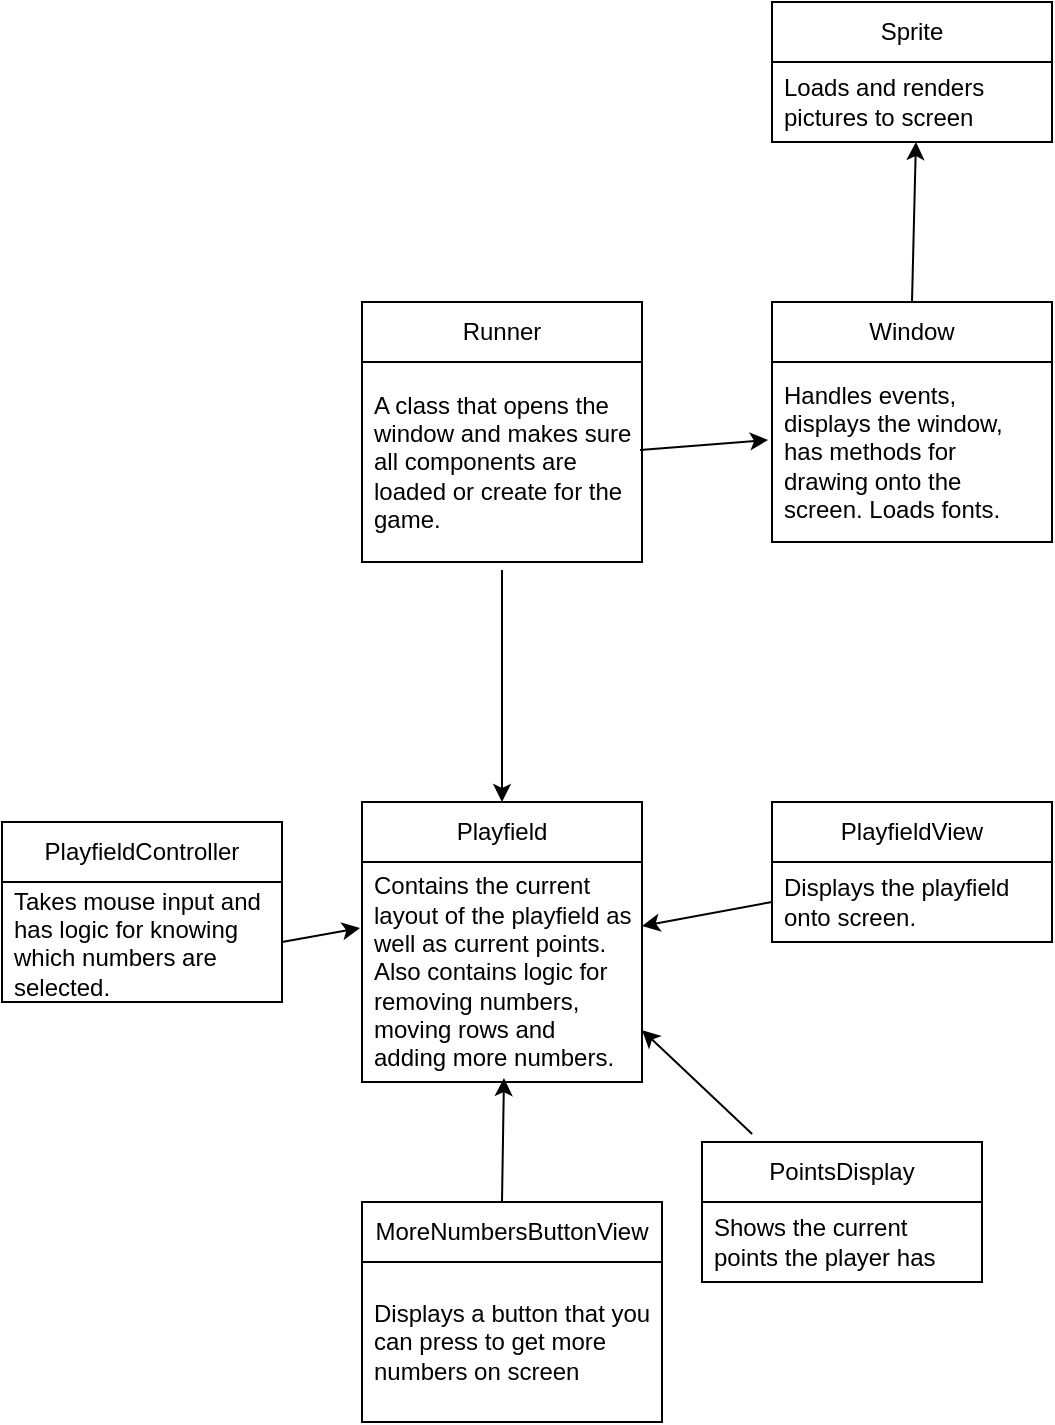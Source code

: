 <mxfile version="24.9.3">
  <diagram name="Page-1" id="Ey0BQ0crwWneCLRDY8y6">
    <mxGraphModel dx="2469" dy="783" grid="1" gridSize="10" guides="1" tooltips="1" connect="1" arrows="1" fold="1" page="1" pageScale="1" pageWidth="850" pageHeight="1100" math="0" shadow="0">
      <root>
        <mxCell id="0" />
        <mxCell id="1" parent="0" />
        <mxCell id="1AHhF5_QBsUl-tfPFjZc-3" value="Runner" style="swimlane;fontStyle=0;childLayout=stackLayout;horizontal=1;startSize=30;horizontalStack=0;resizeParent=1;resizeParentMax=0;resizeLast=0;collapsible=1;marginBottom=0;whiteSpace=wrap;html=1;" vertex="1" parent="1">
          <mxGeometry x="150" y="160" width="140" height="130" as="geometry" />
        </mxCell>
        <mxCell id="1AHhF5_QBsUl-tfPFjZc-4" value="A class that opens the window and makes sure all components are loaded or create for the game." style="text;strokeColor=none;fillColor=none;align=left;verticalAlign=middle;spacingLeft=4;spacingRight=4;overflow=hidden;points=[[0,0.5],[1,0.5]];portConstraint=eastwest;rotatable=0;whiteSpace=wrap;html=1;" vertex="1" parent="1AHhF5_QBsUl-tfPFjZc-3">
          <mxGeometry y="30" width="140" height="100" as="geometry" />
        </mxCell>
        <mxCell id="1AHhF5_QBsUl-tfPFjZc-7" value="Window" style="swimlane;fontStyle=0;childLayout=stackLayout;horizontal=1;startSize=30;horizontalStack=0;resizeParent=1;resizeParentMax=0;resizeLast=0;collapsible=1;marginBottom=0;whiteSpace=wrap;html=1;" vertex="1" parent="1">
          <mxGeometry x="355" y="160" width="140" height="120" as="geometry" />
        </mxCell>
        <mxCell id="1AHhF5_QBsUl-tfPFjZc-8" value="Handles events, displays the window, has methods for drawing onto the screen. Loads fonts." style="text;strokeColor=none;fillColor=none;align=left;verticalAlign=middle;spacingLeft=4;spacingRight=4;overflow=hidden;points=[[0,0.5],[1,0.5]];portConstraint=eastwest;rotatable=0;whiteSpace=wrap;html=1;" vertex="1" parent="1AHhF5_QBsUl-tfPFjZc-7">
          <mxGeometry y="30" width="140" height="90" as="geometry" />
        </mxCell>
        <mxCell id="1AHhF5_QBsUl-tfPFjZc-11" value="Playfield" style="swimlane;fontStyle=0;childLayout=stackLayout;horizontal=1;startSize=30;horizontalStack=0;resizeParent=1;resizeParentMax=0;resizeLast=0;collapsible=1;marginBottom=0;whiteSpace=wrap;html=1;" vertex="1" parent="1">
          <mxGeometry x="150" y="410" width="140" height="140" as="geometry" />
        </mxCell>
        <mxCell id="1AHhF5_QBsUl-tfPFjZc-12" value="Contains the current layout of the playfield as well as current points. Also contains logic for removing numbers, moving rows and adding more numbers.&amp;nbsp;" style="text;strokeColor=none;fillColor=none;align=left;verticalAlign=middle;spacingLeft=4;spacingRight=4;overflow=hidden;points=[[0,0.5],[1,0.5]];portConstraint=eastwest;rotatable=0;whiteSpace=wrap;html=1;" vertex="1" parent="1AHhF5_QBsUl-tfPFjZc-11">
          <mxGeometry y="30" width="140" height="110" as="geometry" />
        </mxCell>
        <mxCell id="1AHhF5_QBsUl-tfPFjZc-15" value="" style="endArrow=classic;html=1;rounded=0;entryX=0.5;entryY=0;entryDx=0;entryDy=0;exitX=0.5;exitY=1.04;exitDx=0;exitDy=0;exitPerimeter=0;" edge="1" parent="1" source="1AHhF5_QBsUl-tfPFjZc-4" target="1AHhF5_QBsUl-tfPFjZc-11">
          <mxGeometry width="50" height="50" relative="1" as="geometry">
            <mxPoint x="190" y="310" as="sourcePoint" />
            <mxPoint x="250" y="310" as="targetPoint" />
          </mxGeometry>
        </mxCell>
        <mxCell id="1AHhF5_QBsUl-tfPFjZc-16" value="" style="endArrow=classic;html=1;rounded=0;exitX=0.993;exitY=0.44;exitDx=0;exitDy=0;exitPerimeter=0;entryX=-0.014;entryY=0.433;entryDx=0;entryDy=0;entryPerimeter=0;" edge="1" parent="1" source="1AHhF5_QBsUl-tfPFjZc-4" target="1AHhF5_QBsUl-tfPFjZc-8">
          <mxGeometry width="50" height="50" relative="1" as="geometry">
            <mxPoint x="300" y="270" as="sourcePoint" />
            <mxPoint x="350" y="220" as="targetPoint" />
          </mxGeometry>
        </mxCell>
        <mxCell id="1AHhF5_QBsUl-tfPFjZc-17" value="PlayfieldView" style="swimlane;fontStyle=0;childLayout=stackLayout;horizontal=1;startSize=30;horizontalStack=0;resizeParent=1;resizeParentMax=0;resizeLast=0;collapsible=1;marginBottom=0;whiteSpace=wrap;html=1;" vertex="1" parent="1">
          <mxGeometry x="355" y="410" width="140" height="70" as="geometry" />
        </mxCell>
        <mxCell id="1AHhF5_QBsUl-tfPFjZc-18" value="Displays the playfield onto screen." style="text;strokeColor=none;fillColor=none;align=left;verticalAlign=middle;spacingLeft=4;spacingRight=4;overflow=hidden;points=[[0,0.5],[1,0.5]];portConstraint=eastwest;rotatable=0;whiteSpace=wrap;html=1;" vertex="1" parent="1AHhF5_QBsUl-tfPFjZc-17">
          <mxGeometry y="30" width="140" height="40" as="geometry" />
        </mxCell>
        <mxCell id="1AHhF5_QBsUl-tfPFjZc-21" value="" style="endArrow=classic;html=1;rounded=0;entryX=1;entryY=0.291;entryDx=0;entryDy=0;entryPerimeter=0;exitX=0;exitY=0.5;exitDx=0;exitDy=0;" edge="1" parent="1" source="1AHhF5_QBsUl-tfPFjZc-18" target="1AHhF5_QBsUl-tfPFjZc-12">
          <mxGeometry width="50" height="50" relative="1" as="geometry">
            <mxPoint x="330" y="495" as="sourcePoint" />
            <mxPoint x="330" y="470" as="targetPoint" />
          </mxGeometry>
        </mxCell>
        <mxCell id="1AHhF5_QBsUl-tfPFjZc-28" value="PlayfieldController" style="swimlane;fontStyle=0;childLayout=stackLayout;horizontal=1;startSize=30;horizontalStack=0;resizeParent=1;resizeParentMax=0;resizeLast=0;collapsible=1;marginBottom=0;whiteSpace=wrap;html=1;" vertex="1" parent="1">
          <mxGeometry x="-30" y="420" width="140" height="90" as="geometry" />
        </mxCell>
        <mxCell id="1AHhF5_QBsUl-tfPFjZc-29" value="Takes mouse input and has logic for knowing which numbers are selected." style="text;strokeColor=none;fillColor=none;align=left;verticalAlign=middle;spacingLeft=4;spacingRight=4;overflow=hidden;points=[[0,0.5],[1,0.5]];portConstraint=eastwest;rotatable=0;whiteSpace=wrap;html=1;" vertex="1" parent="1AHhF5_QBsUl-tfPFjZc-28">
          <mxGeometry y="30" width="140" height="60" as="geometry" />
        </mxCell>
        <mxCell id="1AHhF5_QBsUl-tfPFjZc-32" value="" style="endArrow=classic;html=1;rounded=0;entryX=-0.007;entryY=0.3;entryDx=0;entryDy=0;entryPerimeter=0;exitX=1;exitY=0.5;exitDx=0;exitDy=0;" edge="1" parent="1" source="1AHhF5_QBsUl-tfPFjZc-29" target="1AHhF5_QBsUl-tfPFjZc-12">
          <mxGeometry width="50" height="50" relative="1" as="geometry">
            <mxPoint x="90" y="570" as="sourcePoint" />
            <mxPoint x="140" y="520" as="targetPoint" />
          </mxGeometry>
        </mxCell>
        <mxCell id="1AHhF5_QBsUl-tfPFjZc-33" value="PointsDisplay" style="swimlane;fontStyle=0;childLayout=stackLayout;horizontal=1;startSize=30;horizontalStack=0;resizeParent=1;resizeParentMax=0;resizeLast=0;collapsible=1;marginBottom=0;whiteSpace=wrap;html=1;" vertex="1" parent="1">
          <mxGeometry x="320" y="580" width="140" height="70" as="geometry" />
        </mxCell>
        <mxCell id="1AHhF5_QBsUl-tfPFjZc-34" value="Shows the current points the player has" style="text;strokeColor=none;fillColor=none;align=left;verticalAlign=middle;spacingLeft=4;spacingRight=4;overflow=hidden;points=[[0,0.5],[1,0.5]];portConstraint=eastwest;rotatable=0;whiteSpace=wrap;html=1;" vertex="1" parent="1AHhF5_QBsUl-tfPFjZc-33">
          <mxGeometry y="30" width="140" height="40" as="geometry" />
        </mxCell>
        <mxCell id="1AHhF5_QBsUl-tfPFjZc-37" value="" style="endArrow=classic;html=1;rounded=0;exitX=0.179;exitY=-0.057;exitDx=0;exitDy=0;exitPerimeter=0;entryX=1;entryY=0.764;entryDx=0;entryDy=0;entryPerimeter=0;" edge="1" parent="1" source="1AHhF5_QBsUl-tfPFjZc-33" target="1AHhF5_QBsUl-tfPFjZc-12">
          <mxGeometry width="50" height="50" relative="1" as="geometry">
            <mxPoint x="310" y="570" as="sourcePoint" />
            <mxPoint x="330" y="510" as="targetPoint" />
          </mxGeometry>
        </mxCell>
        <mxCell id="1AHhF5_QBsUl-tfPFjZc-38" value="MoreNumbersButtonView" style="swimlane;fontStyle=0;childLayout=stackLayout;horizontal=1;startSize=30;horizontalStack=0;resizeParent=1;resizeParentMax=0;resizeLast=0;collapsible=1;marginBottom=0;whiteSpace=wrap;html=1;" vertex="1" parent="1">
          <mxGeometry x="150" y="610" width="150" height="110" as="geometry" />
        </mxCell>
        <mxCell id="1AHhF5_QBsUl-tfPFjZc-39" value="Displays a button that you can press to get more numbers on screen" style="text;strokeColor=none;fillColor=none;align=left;verticalAlign=middle;spacingLeft=4;spacingRight=4;overflow=hidden;points=[[0,0.5],[1,0.5]];portConstraint=eastwest;rotatable=0;whiteSpace=wrap;html=1;" vertex="1" parent="1AHhF5_QBsUl-tfPFjZc-38">
          <mxGeometry y="30" width="150" height="80" as="geometry" />
        </mxCell>
        <mxCell id="1AHhF5_QBsUl-tfPFjZc-42" value="" style="endArrow=classic;html=1;rounded=0;entryX=0.507;entryY=0.982;entryDx=0;entryDy=0;entryPerimeter=0;" edge="1" parent="1" target="1AHhF5_QBsUl-tfPFjZc-12">
          <mxGeometry width="50" height="50" relative="1" as="geometry">
            <mxPoint x="220" y="610" as="sourcePoint" />
            <mxPoint x="270" y="560" as="targetPoint" />
          </mxGeometry>
        </mxCell>
        <mxCell id="1AHhF5_QBsUl-tfPFjZc-47" value="Sprite" style="swimlane;fontStyle=0;childLayout=stackLayout;horizontal=1;startSize=30;horizontalStack=0;resizeParent=1;resizeParentMax=0;resizeLast=0;collapsible=1;marginBottom=0;whiteSpace=wrap;html=1;" vertex="1" parent="1">
          <mxGeometry x="355" y="10" width="140" height="70" as="geometry" />
        </mxCell>
        <mxCell id="1AHhF5_QBsUl-tfPFjZc-48" value="Loads and renders pictures to screen" style="text;strokeColor=none;fillColor=none;align=left;verticalAlign=middle;spacingLeft=4;spacingRight=4;overflow=hidden;points=[[0,0.5],[1,0.5]];portConstraint=eastwest;rotatable=0;whiteSpace=wrap;html=1;" vertex="1" parent="1AHhF5_QBsUl-tfPFjZc-47">
          <mxGeometry y="30" width="140" height="40" as="geometry" />
        </mxCell>
        <mxCell id="1AHhF5_QBsUl-tfPFjZc-51" value="" style="endArrow=classic;html=1;rounded=0;entryX=0.514;entryY=1;entryDx=0;entryDy=0;entryPerimeter=0;exitX=0.5;exitY=0;exitDx=0;exitDy=0;" edge="1" parent="1" source="1AHhF5_QBsUl-tfPFjZc-7" target="1AHhF5_QBsUl-tfPFjZc-48">
          <mxGeometry width="50" height="50" relative="1" as="geometry">
            <mxPoint x="420" y="150" as="sourcePoint" />
            <mxPoint x="470" y="100" as="targetPoint" />
          </mxGeometry>
        </mxCell>
      </root>
    </mxGraphModel>
  </diagram>
</mxfile>
